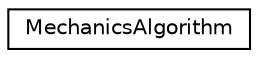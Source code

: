 digraph "Graphical Class Hierarchy"
{
 // INTERACTIVE_SVG=YES
  edge [fontname="Helvetica",fontsize="10",labelfontname="Helvetica",labelfontsize="10"];
  node [fontname="Helvetica",fontsize="10",shape=record];
  rankdir="LR";
  Node0 [label="MechanicsAlgorithm",height=0.2,width=0.4,color="black", fillcolor="white", style="filled",URL="$structMechanicsAlgorithm.html",tooltip="Struct to hold mechanics algorithm information. "];
}
